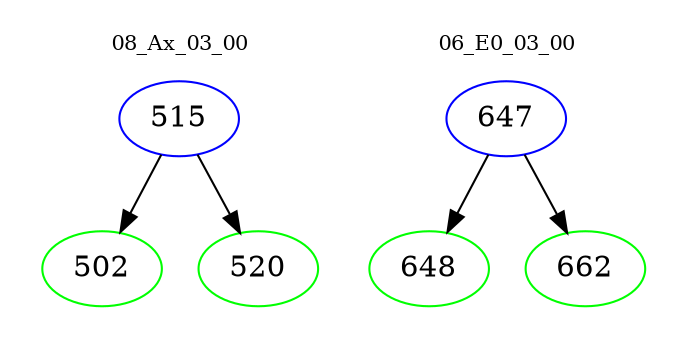 digraph{
subgraph cluster_0 {
color = white
label = "08_Ax_03_00";
fontsize=10;
T0_515 [label="515", color="blue"]
T0_515 -> T0_502 [color="black"]
T0_502 [label="502", color="green"]
T0_515 -> T0_520 [color="black"]
T0_520 [label="520", color="green"]
}
subgraph cluster_1 {
color = white
label = "06_E0_03_00";
fontsize=10;
T1_647 [label="647", color="blue"]
T1_647 -> T1_648 [color="black"]
T1_648 [label="648", color="green"]
T1_647 -> T1_662 [color="black"]
T1_662 [label="662", color="green"]
}
}
